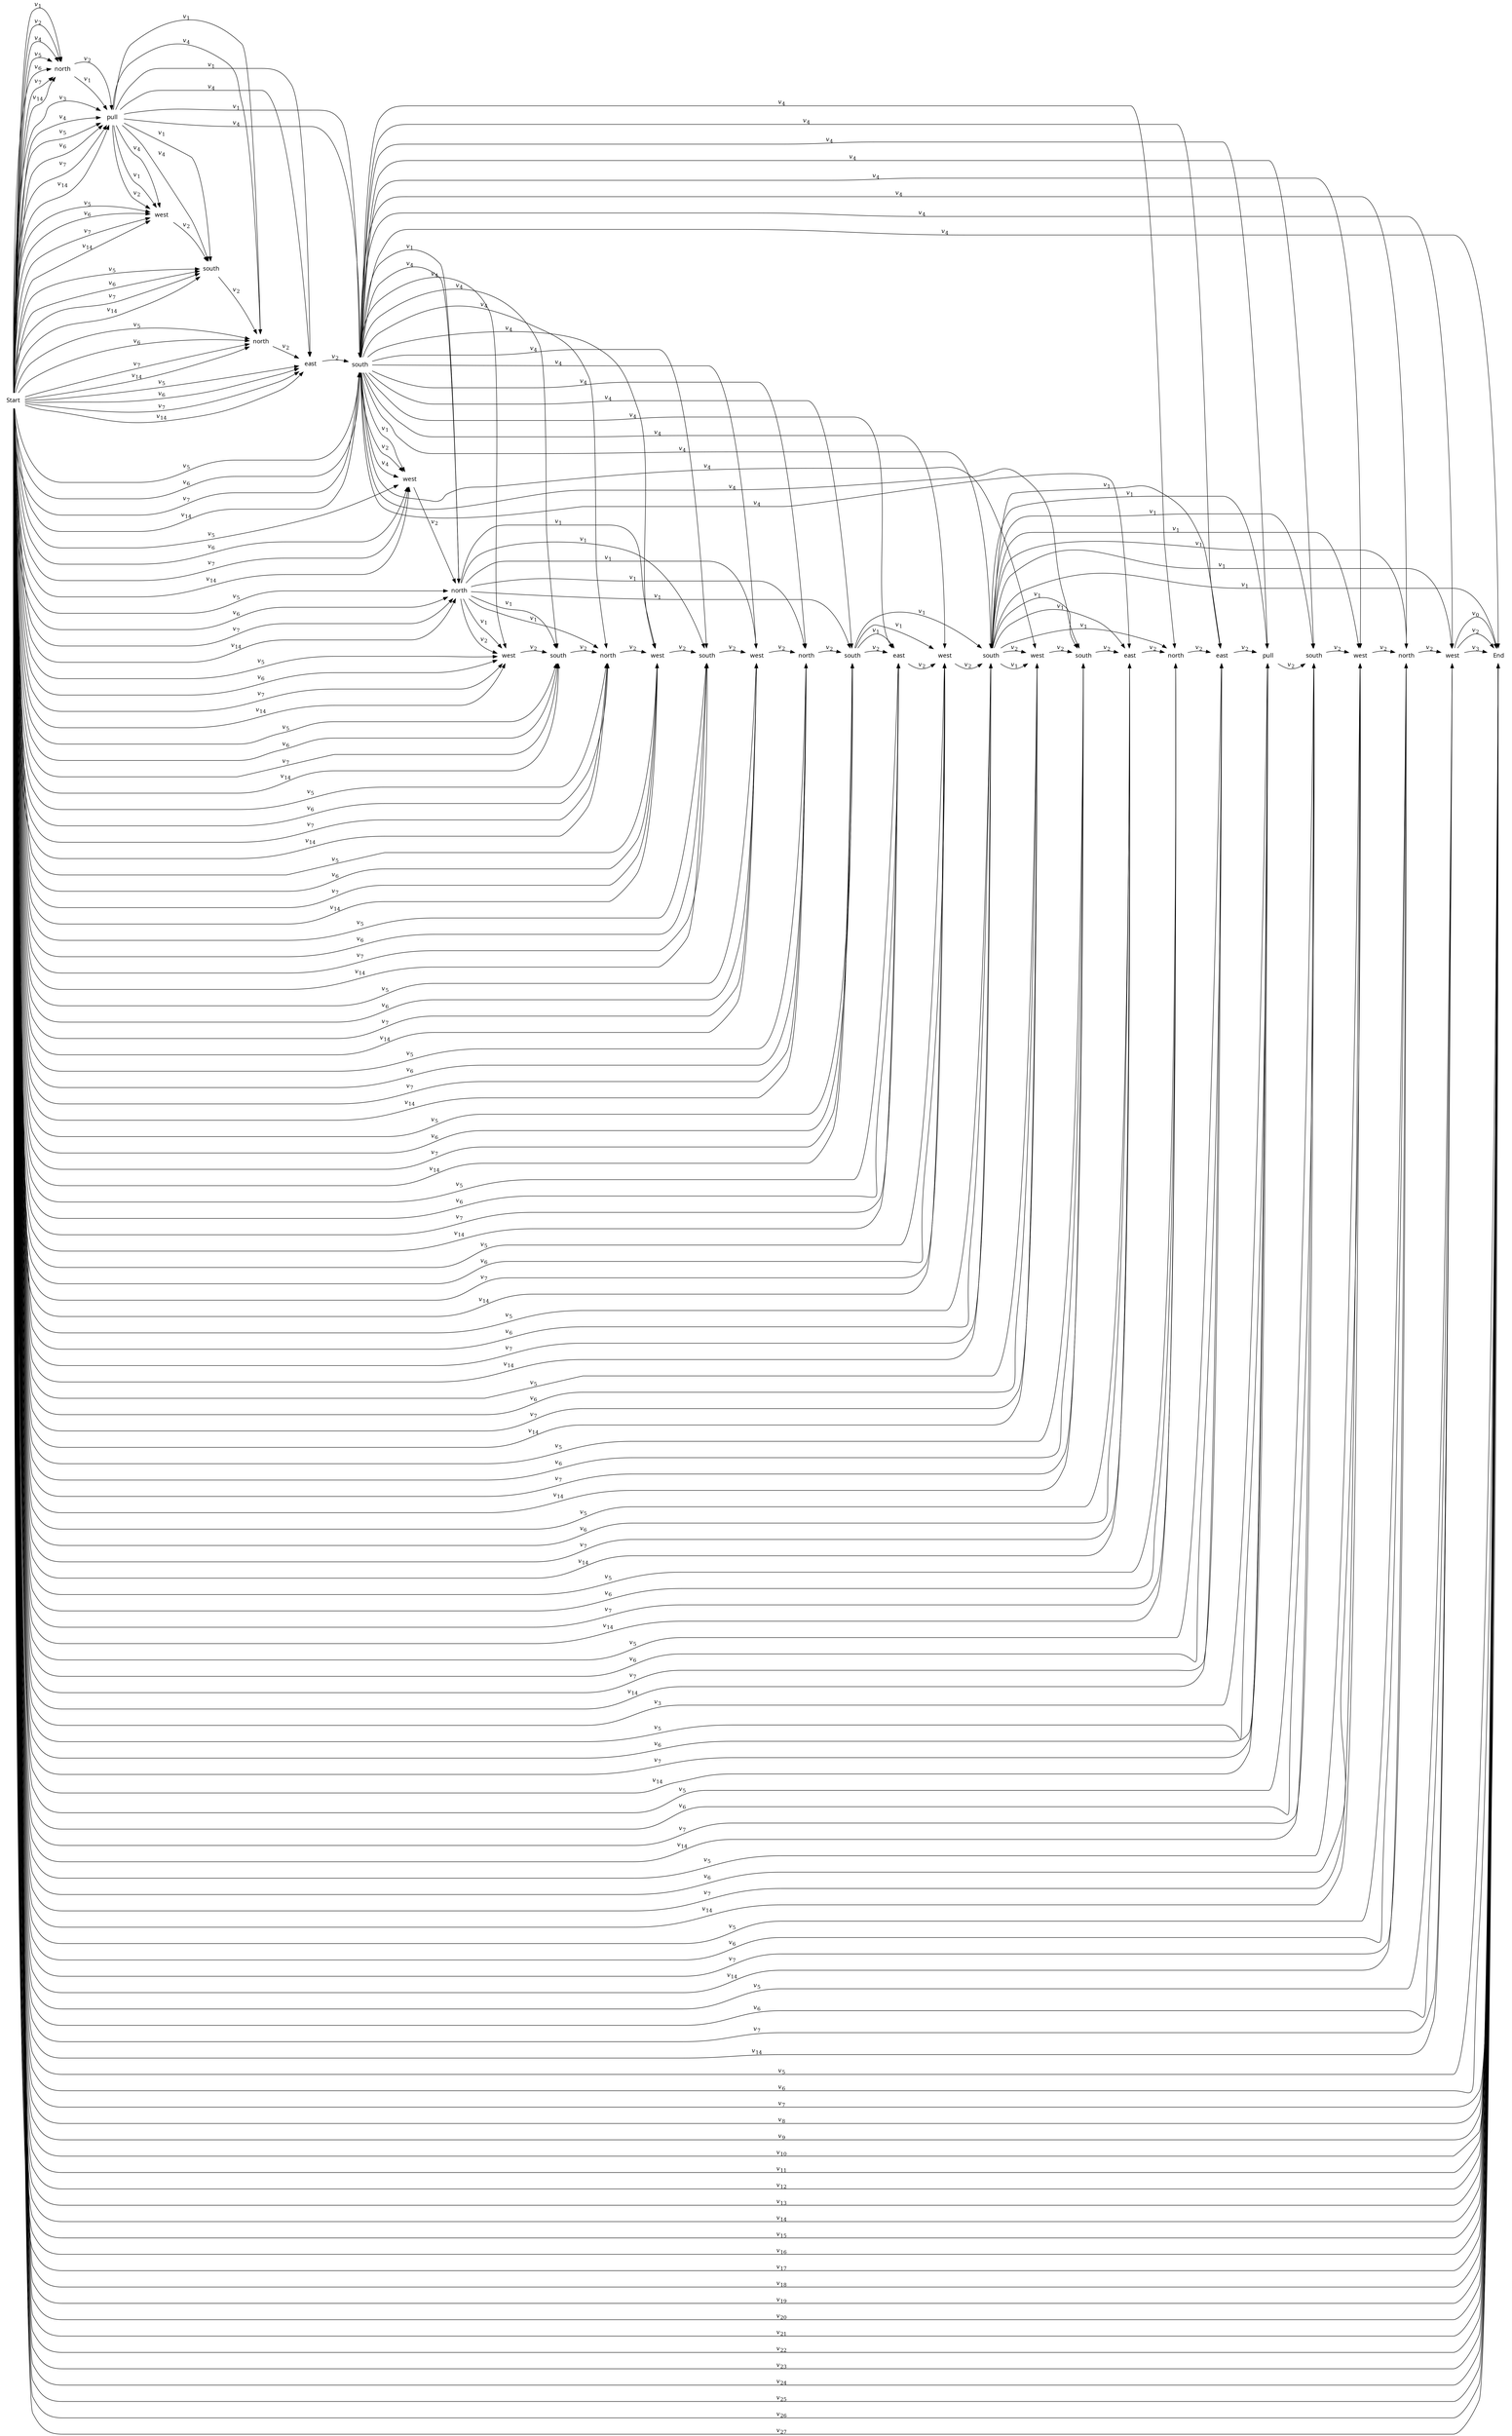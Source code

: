 digraph cat {
rankdir=LR
node [shape=plaintext]
edge [arrowhead=normal]

0 [label="Start",fontname="sans"]
1 [label="north",fontname="sans"]
2 [label="pull",fontname="sans"]
3 [label="west",fontname="sans"]
4 [label="south",fontname="sans"]
5 [label="north",fontname="sans"]
6 [label="east",fontname="sans"]
7 [label="south",fontname="sans"]
8 [label="west",fontname="sans"]
9 [label="north",fontname="sans"]
10 [label="west",fontname="sans"]
11 [label="south",fontname="sans"]
12 [label="north",fontname="sans"]
13 [label="west",fontname="sans"]
14 [label="south",fontname="sans"]
15 [label="west",fontname="sans"]
16 [label="north",fontname="sans"]
17 [label="south",fontname="sans"]
18 [label="east",fontname="sans"]
19 [label="west",fontname="sans"]
20 [label="south",fontname="sans"]
21 [label="west",fontname="sans"]
22 [label="south",fontname="sans"]
23 [label="east",fontname="sans"]
24 [label="north",fontname="sans"]
25 [label="east",fontname="sans"]
26 [label="pull",fontname="sans"]
27 [label="south",fontname="sans"]
28 [label="west",fontname="sans"]
29 [label="north",fontname="sans"]
30 [label="west",fontname="sans"]
31 [label="End",fontname="sans"]

0 -> 1 [label=<<i>v</i><sub>1</sub>>]
0 -> 1 [label=<<i>v</i><sub>2</sub>>]
0 -> 2 [label=<<i>v</i><sub>3</sub>>]
0 -> 26 [label=<<i>v</i><sub>3</sub>>]
0 -> 1 [label=<<i>v</i><sub>4</sub>>]
0 -> 2 [label=<<i>v</i><sub>4</sub>>]
0 -> 1 [label=<<i>v</i><sub>5</sub>>]
0 -> 2 [label=<<i>v</i><sub>5</sub>>]
0 -> 3 [label=<<i>v</i><sub>5</sub>>]
0 -> 4 [label=<<i>v</i><sub>5</sub>>]
0 -> 5 [label=<<i>v</i><sub>5</sub>>]
0 -> 6 [label=<<i>v</i><sub>5</sub>>]
0 -> 7 [label=<<i>v</i><sub>5</sub>>]
0 -> 8 [label=<<i>v</i><sub>5</sub>>]
0 -> 9 [label=<<i>v</i><sub>5</sub>>]
0 -> 10 [label=<<i>v</i><sub>5</sub>>]
0 -> 11 [label=<<i>v</i><sub>5</sub>>]
0 -> 12 [label=<<i>v</i><sub>5</sub>>]
0 -> 13 [label=<<i>v</i><sub>5</sub>>]
0 -> 14 [label=<<i>v</i><sub>5</sub>>]
0 -> 15 [label=<<i>v</i><sub>5</sub>>]
0 -> 16 [label=<<i>v</i><sub>5</sub>>]
0 -> 17 [label=<<i>v</i><sub>5</sub>>]
0 -> 18 [label=<<i>v</i><sub>5</sub>>]
0 -> 19 [label=<<i>v</i><sub>5</sub>>]
0 -> 20 [label=<<i>v</i><sub>5</sub>>]
0 -> 21 [label=<<i>v</i><sub>5</sub>>]
0 -> 22 [label=<<i>v</i><sub>5</sub>>]
0 -> 23 [label=<<i>v</i><sub>5</sub>>]
0 -> 24 [label=<<i>v</i><sub>5</sub>>]
0 -> 25 [label=<<i>v</i><sub>5</sub>>]
0 -> 26 [label=<<i>v</i><sub>5</sub>>]
0 -> 27 [label=<<i>v</i><sub>5</sub>>]
0 -> 28 [label=<<i>v</i><sub>5</sub>>]
0 -> 29 [label=<<i>v</i><sub>5</sub>>]
0 -> 30 [label=<<i>v</i><sub>5</sub>>]
0 -> 31 [label=<<i>v</i><sub>5</sub>>]
0 -> 1 [label=<<i>v</i><sub>6</sub>>]
0 -> 2 [label=<<i>v</i><sub>6</sub>>]
0 -> 3 [label=<<i>v</i><sub>6</sub>>]
0 -> 4 [label=<<i>v</i><sub>6</sub>>]
0 -> 5 [label=<<i>v</i><sub>6</sub>>]
0 -> 6 [label=<<i>v</i><sub>6</sub>>]
0 -> 7 [label=<<i>v</i><sub>6</sub>>]
0 -> 8 [label=<<i>v</i><sub>6</sub>>]
0 -> 9 [label=<<i>v</i><sub>6</sub>>]
0 -> 10 [label=<<i>v</i><sub>6</sub>>]
0 -> 11 [label=<<i>v</i><sub>6</sub>>]
0 -> 12 [label=<<i>v</i><sub>6</sub>>]
0 -> 13 [label=<<i>v</i><sub>6</sub>>]
0 -> 14 [label=<<i>v</i><sub>6</sub>>]
0 -> 15 [label=<<i>v</i><sub>6</sub>>]
0 -> 16 [label=<<i>v</i><sub>6</sub>>]
0 -> 17 [label=<<i>v</i><sub>6</sub>>]
0 -> 18 [label=<<i>v</i><sub>6</sub>>]
0 -> 19 [label=<<i>v</i><sub>6</sub>>]
0 -> 20 [label=<<i>v</i><sub>6</sub>>]
0 -> 21 [label=<<i>v</i><sub>6</sub>>]
0 -> 22 [label=<<i>v</i><sub>6</sub>>]
0 -> 23 [label=<<i>v</i><sub>6</sub>>]
0 -> 24 [label=<<i>v</i><sub>6</sub>>]
0 -> 25 [label=<<i>v</i><sub>6</sub>>]
0 -> 26 [label=<<i>v</i><sub>6</sub>>]
0 -> 27 [label=<<i>v</i><sub>6</sub>>]
0 -> 28 [label=<<i>v</i><sub>6</sub>>]
0 -> 29 [label=<<i>v</i><sub>6</sub>>]
0 -> 30 [label=<<i>v</i><sub>6</sub>>]
0 -> 31 [label=<<i>v</i><sub>6</sub>>]
0 -> 1 [label=<<i>v</i><sub>7</sub>>]
0 -> 2 [label=<<i>v</i><sub>7</sub>>]
0 -> 3 [label=<<i>v</i><sub>7</sub>>]
0 -> 4 [label=<<i>v</i><sub>7</sub>>]
0 -> 5 [label=<<i>v</i><sub>7</sub>>]
0 -> 6 [label=<<i>v</i><sub>7</sub>>]
0 -> 7 [label=<<i>v</i><sub>7</sub>>]
0 -> 8 [label=<<i>v</i><sub>7</sub>>]
0 -> 9 [label=<<i>v</i><sub>7</sub>>]
0 -> 10 [label=<<i>v</i><sub>7</sub>>]
0 -> 11 [label=<<i>v</i><sub>7</sub>>]
0 -> 12 [label=<<i>v</i><sub>7</sub>>]
0 -> 13 [label=<<i>v</i><sub>7</sub>>]
0 -> 14 [label=<<i>v</i><sub>7</sub>>]
0 -> 15 [label=<<i>v</i><sub>7</sub>>]
0 -> 16 [label=<<i>v</i><sub>7</sub>>]
0 -> 17 [label=<<i>v</i><sub>7</sub>>]
0 -> 18 [label=<<i>v</i><sub>7</sub>>]
0 -> 19 [label=<<i>v</i><sub>7</sub>>]
0 -> 20 [label=<<i>v</i><sub>7</sub>>]
0 -> 21 [label=<<i>v</i><sub>7</sub>>]
0 -> 22 [label=<<i>v</i><sub>7</sub>>]
0 -> 23 [label=<<i>v</i><sub>7</sub>>]
0 -> 24 [label=<<i>v</i><sub>7</sub>>]
0 -> 25 [label=<<i>v</i><sub>7</sub>>]
0 -> 26 [label=<<i>v</i><sub>7</sub>>]
0 -> 27 [label=<<i>v</i><sub>7</sub>>]
0 -> 28 [label=<<i>v</i><sub>7</sub>>]
0 -> 29 [label=<<i>v</i><sub>7</sub>>]
0 -> 30 [label=<<i>v</i><sub>7</sub>>]
0 -> 31 [label=<<i>v</i><sub>7</sub>>]
0 -> 31 [label=<<i>v</i><sub>8</sub>>]
0 -> 31 [label=<<i>v</i><sub>9</sub>>]
0 -> 31 [label=<<i>v</i><sub>10</sub>>]
0 -> 31 [label=<<i>v</i><sub>11</sub>>]
0 -> 31 [label=<<i>v</i><sub>12</sub>>]
0 -> 31 [label=<<i>v</i><sub>13</sub>>]
0 -> 1 [label=<<i>v</i><sub>14</sub>>]
0 -> 2 [label=<<i>v</i><sub>14</sub>>]
0 -> 3 [label=<<i>v</i><sub>14</sub>>]
0 -> 4 [label=<<i>v</i><sub>14</sub>>]
0 -> 5 [label=<<i>v</i><sub>14</sub>>]
0 -> 6 [label=<<i>v</i><sub>14</sub>>]
0 -> 7 [label=<<i>v</i><sub>14</sub>>]
0 -> 8 [label=<<i>v</i><sub>14</sub>>]
0 -> 9 [label=<<i>v</i><sub>14</sub>>]
0 -> 10 [label=<<i>v</i><sub>14</sub>>]
0 -> 11 [label=<<i>v</i><sub>14</sub>>]
0 -> 12 [label=<<i>v</i><sub>14</sub>>]
0 -> 13 [label=<<i>v</i><sub>14</sub>>]
0 -> 14 [label=<<i>v</i><sub>14</sub>>]
0 -> 15 [label=<<i>v</i><sub>14</sub>>]
0 -> 16 [label=<<i>v</i><sub>14</sub>>]
0 -> 17 [label=<<i>v</i><sub>14</sub>>]
0 -> 18 [label=<<i>v</i><sub>14</sub>>]
0 -> 19 [label=<<i>v</i><sub>14</sub>>]
0 -> 20 [label=<<i>v</i><sub>14</sub>>]
0 -> 21 [label=<<i>v</i><sub>14</sub>>]
0 -> 22 [label=<<i>v</i><sub>14</sub>>]
0 -> 23 [label=<<i>v</i><sub>14</sub>>]
0 -> 24 [label=<<i>v</i><sub>14</sub>>]
0 -> 25 [label=<<i>v</i><sub>14</sub>>]
0 -> 26 [label=<<i>v</i><sub>14</sub>>]
0 -> 27 [label=<<i>v</i><sub>14</sub>>]
0 -> 28 [label=<<i>v</i><sub>14</sub>>]
0 -> 29 [label=<<i>v</i><sub>14</sub>>]
0 -> 30 [label=<<i>v</i><sub>14</sub>>]
0 -> 31 [label=<<i>v</i><sub>14</sub>>]
0 -> 31 [label=<<i>v</i><sub>15</sub>>]
0 -> 31 [label=<<i>v</i><sub>16</sub>>]
0 -> 31 [label=<<i>v</i><sub>17</sub>>]
0 -> 31 [label=<<i>v</i><sub>18</sub>>]
0 -> 31 [label=<<i>v</i><sub>19</sub>>]
0 -> 31 [label=<<i>v</i><sub>20</sub>>]
0 -> 31 [label=<<i>v</i><sub>21</sub>>]
0 -> 31 [label=<<i>v</i><sub>22</sub>>]
0 -> 31 [label=<<i>v</i><sub>23</sub>>]
0 -> 31 [label=<<i>v</i><sub>24</sub>>]
0 -> 31 [label=<<i>v</i><sub>25</sub>>]
0 -> 31 [label=<<i>v</i><sub>26</sub>>]
0 -> 31 [label=<<i>v</i><sub>27</sub>>]
1 -> 2 [label=<<i>v</i><sub>1</sub>>]
1 -> 2 [label=<<i>v</i><sub>2</sub>>]
2 -> 3 [label=<<i>v</i><sub>1</sub>>]
2 -> 4 [label=<<i>v</i><sub>1</sub>>]
2 -> 5 [label=<<i>v</i><sub>1</sub>>]
2 -> 6 [label=<<i>v</i><sub>1</sub>>]
2 -> 7 [label=<<i>v</i><sub>1</sub>>]
2 -> 3 [label=<<i>v</i><sub>2</sub>>]
2 -> 3 [label=<<i>v</i><sub>4</sub>>]
2 -> 4 [label=<<i>v</i><sub>4</sub>>]
2 -> 5 [label=<<i>v</i><sub>4</sub>>]
2 -> 6 [label=<<i>v</i><sub>4</sub>>]
2 -> 7 [label=<<i>v</i><sub>4</sub>>]
3 -> 4 [label=<<i>v</i><sub>2</sub>>]
4 -> 5 [label=<<i>v</i><sub>2</sub>>]
5 -> 6 [label=<<i>v</i><sub>2</sub>>]
6 -> 7 [label=<<i>v</i><sub>2</sub>>]
7 -> 8 [label=<<i>v</i><sub>1</sub>>]
7 -> 9 [label=<<i>v</i><sub>1</sub>>]
7 -> 8 [label=<<i>v</i><sub>2</sub>>]
7 -> 8 [label=<<i>v</i><sub>4</sub>>]
7 -> 9 [label=<<i>v</i><sub>4</sub>>]
7 -> 10 [label=<<i>v</i><sub>4</sub>>]
7 -> 11 [label=<<i>v</i><sub>4</sub>>]
7 -> 12 [label=<<i>v</i><sub>4</sub>>]
7 -> 13 [label=<<i>v</i><sub>4</sub>>]
7 -> 14 [label=<<i>v</i><sub>4</sub>>]
7 -> 15 [label=<<i>v</i><sub>4</sub>>]
7 -> 16 [label=<<i>v</i><sub>4</sub>>]
7 -> 17 [label=<<i>v</i><sub>4</sub>>]
7 -> 18 [label=<<i>v</i><sub>4</sub>>]
7 -> 19 [label=<<i>v</i><sub>4</sub>>]
7 -> 20 [label=<<i>v</i><sub>4</sub>>]
7 -> 21 [label=<<i>v</i><sub>4</sub>>]
7 -> 22 [label=<<i>v</i><sub>4</sub>>]
7 -> 23 [label=<<i>v</i><sub>4</sub>>]
7 -> 24 [label=<<i>v</i><sub>4</sub>>]
7 -> 25 [label=<<i>v</i><sub>4</sub>>]
7 -> 26 [label=<<i>v</i><sub>4</sub>>]
7 -> 27 [label=<<i>v</i><sub>4</sub>>]
7 -> 28 [label=<<i>v</i><sub>4</sub>>]
7 -> 29 [label=<<i>v</i><sub>4</sub>>]
7 -> 30 [label=<<i>v</i><sub>4</sub>>]
7 -> 31 [label=<<i>v</i><sub>4</sub>>]
8 -> 9 [label=<<i>v</i><sub>2</sub>>]
9 -> 10 [label=<<i>v</i><sub>1</sub>>]
9 -> 11 [label=<<i>v</i><sub>1</sub>>]
9 -> 12 [label=<<i>v</i><sub>1</sub>>]
9 -> 13 [label=<<i>v</i><sub>1</sub>>]
9 -> 14 [label=<<i>v</i><sub>1</sub>>]
9 -> 15 [label=<<i>v</i><sub>1</sub>>]
9 -> 16 [label=<<i>v</i><sub>1</sub>>]
9 -> 17 [label=<<i>v</i><sub>1</sub>>]
9 -> 10 [label=<<i>v</i><sub>2</sub>>]
10 -> 11 [label=<<i>v</i><sub>2</sub>>]
11 -> 12 [label=<<i>v</i><sub>2</sub>>]
12 -> 13 [label=<<i>v</i><sub>2</sub>>]
13 -> 14 [label=<<i>v</i><sub>2</sub>>]
14 -> 15 [label=<<i>v</i><sub>2</sub>>]
15 -> 16 [label=<<i>v</i><sub>2</sub>>]
16 -> 17 [label=<<i>v</i><sub>2</sub>>]
17 -> 18 [label=<<i>v</i><sub>1</sub>>]
17 -> 19 [label=<<i>v</i><sub>1</sub>>]
17 -> 20 [label=<<i>v</i><sub>1</sub>>]
17 -> 18 [label=<<i>v</i><sub>2</sub>>]
18 -> 19 [label=<<i>v</i><sub>2</sub>>]
19 -> 20 [label=<<i>v</i><sub>2</sub>>]
20 -> 21 [label=<<i>v</i><sub>1</sub>>]
20 -> 22 [label=<<i>v</i><sub>1</sub>>]
20 -> 23 [label=<<i>v</i><sub>1</sub>>]
20 -> 24 [label=<<i>v</i><sub>1</sub>>]
20 -> 25 [label=<<i>v</i><sub>1</sub>>]
20 -> 26 [label=<<i>v</i><sub>1</sub>>]
20 -> 27 [label=<<i>v</i><sub>1</sub>>]
20 -> 28 [label=<<i>v</i><sub>1</sub>>]
20 -> 29 [label=<<i>v</i><sub>1</sub>>]
20 -> 30 [label=<<i>v</i><sub>1</sub>>]
20 -> 31 [label=<<i>v</i><sub>1</sub>>]
20 -> 21 [label=<<i>v</i><sub>2</sub>>]
21 -> 22 [label=<<i>v</i><sub>2</sub>>]
22 -> 23 [label=<<i>v</i><sub>2</sub>>]
23 -> 24 [label=<<i>v</i><sub>2</sub>>]
24 -> 25 [label=<<i>v</i><sub>2</sub>>]
25 -> 26 [label=<<i>v</i><sub>2</sub>>]
26 -> 27 [label=<<i>v</i><sub>2</sub>>]
27 -> 28 [label=<<i>v</i><sub>2</sub>>]
28 -> 29 [label=<<i>v</i><sub>2</sub>>]
29 -> 30 [label=<<i>v</i><sub>2</sub>>]
30 -> 31 [label=<<i>v</i><sub>0</sub>>]
30 -> 31 [label=<<i>v</i><sub>2</sub>>]
30 -> 31 [label=<<i>v</i><sub>3</sub>>]

# To line up the actions
0 -> 1 [weight=100,style=invis]
1 -> 2 [weight=100,style=invis]
2 -> 3 [weight=100,style=invis]
3 -> 4 [weight=100,style=invis]
4 -> 5 [weight=100,style=invis]
5 -> 6 [weight=100,style=invis]
6 -> 7 [weight=100,style=invis]
7 -> 8 [weight=100,style=invis]
8 -> 9 [weight=100,style=invis]
9 -> 10 [weight=100,style=invis]
10 -> 11 [weight=100,style=invis]
11 -> 12 [weight=100,style=invis]
12 -> 13 [weight=100,style=invis]
13 -> 14 [weight=100,style=invis]
14 -> 15 [weight=100,style=invis]
15 -> 16 [weight=100,style=invis]
16 -> 17 [weight=100,style=invis]
17 -> 18 [weight=100,style=invis]
18 -> 19 [weight=100,style=invis]
19 -> 20 [weight=100,style=invis]
20 -> 21 [weight=100,style=invis]
21 -> 22 [weight=100,style=invis]
22 -> 23 [weight=100,style=invis]
23 -> 24 [weight=100,style=invis]
24 -> 25 [weight=100,style=invis]
25 -> 26 [weight=100,style=invis]
26 -> 27 [weight=100,style=invis]
27 -> 28 [weight=100,style=invis]
28 -> 29 [weight=100,style=invis]
29 -> 30 [weight=100,style=invis]
30 -> 31 [weight=100,style=invis]
}
